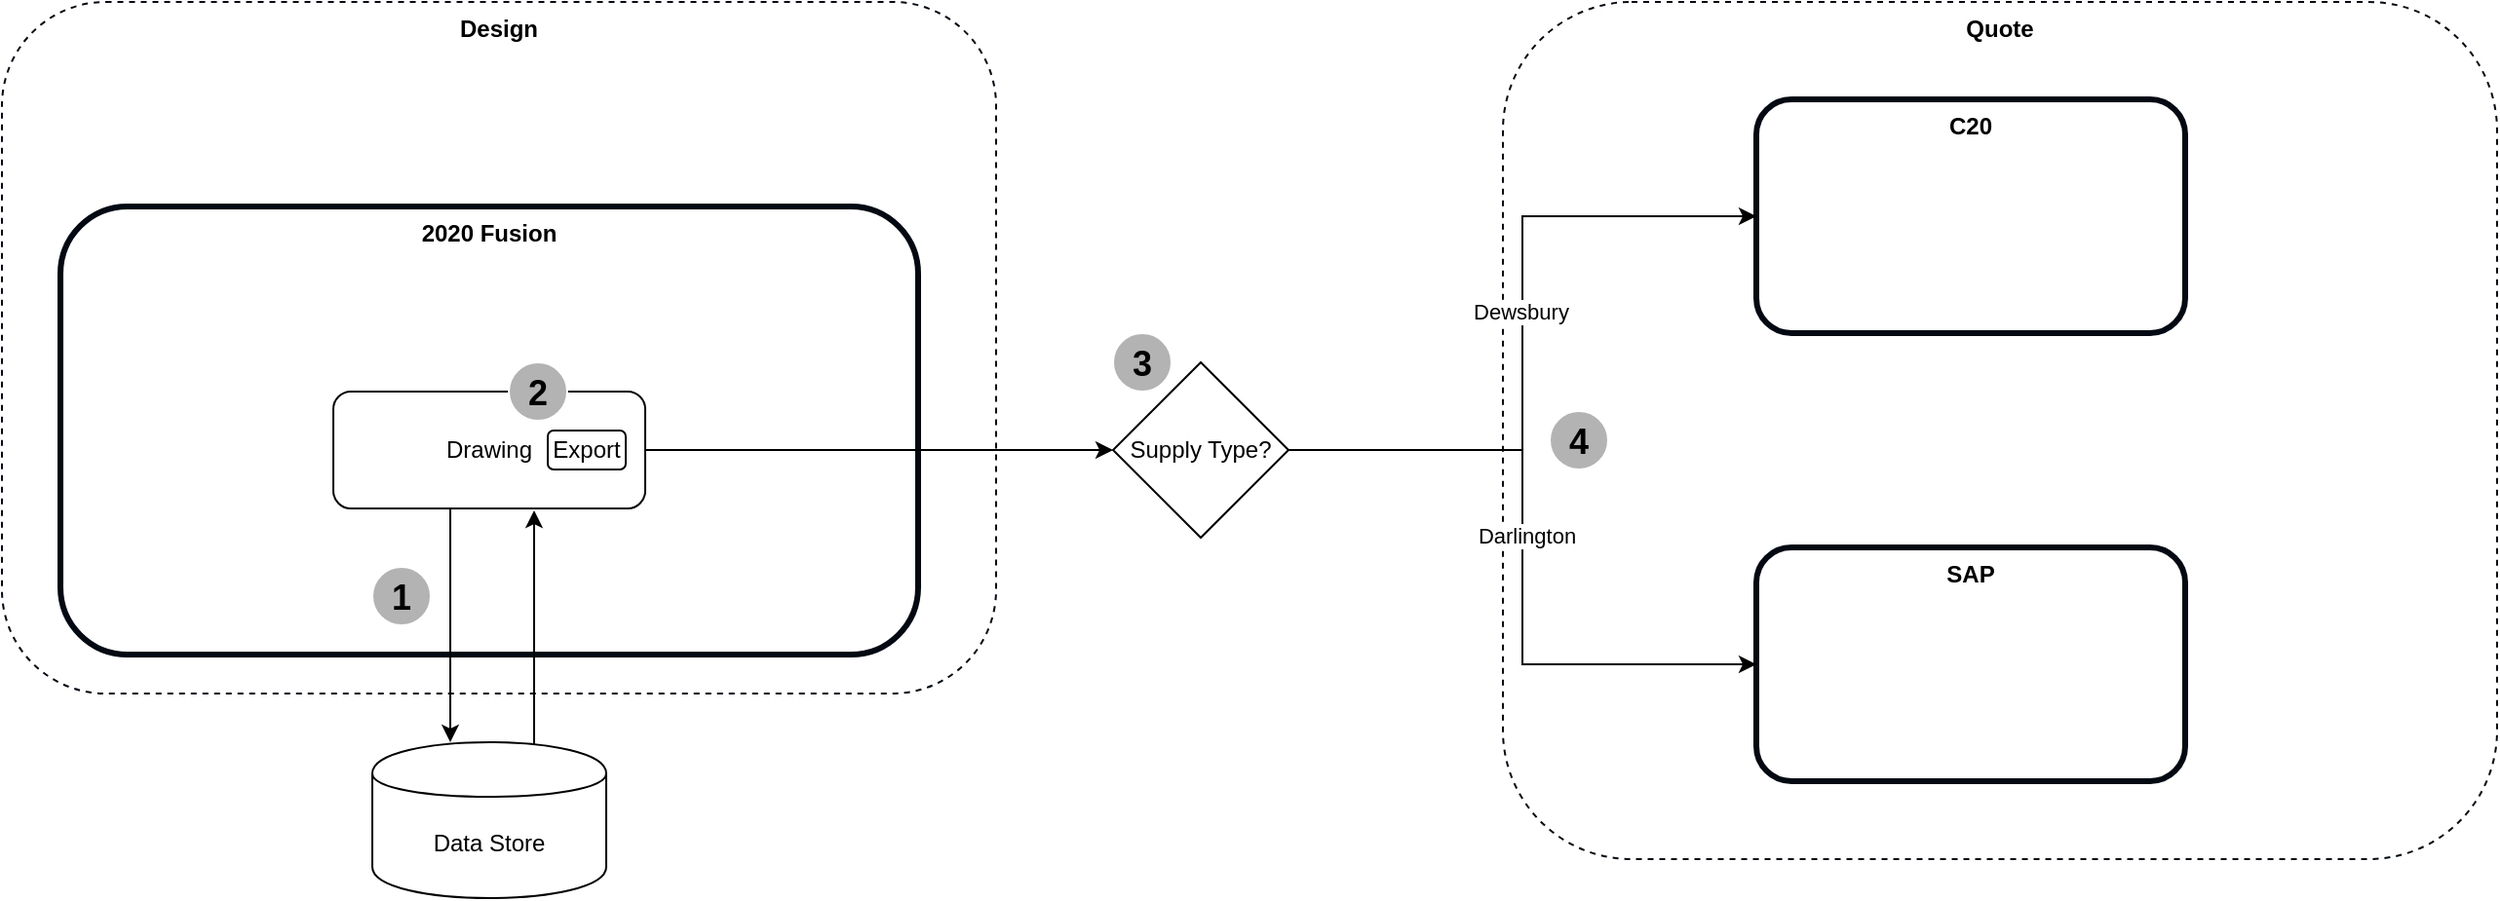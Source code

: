 <mxfile version="13.0.2" type="github" pages="2">
  <diagram id="XcN89VJ8-E59YlMSc6sj" name="Push">
    <mxGraphModel dx="1752" dy="537" grid="1" gridSize="10" guides="1" tooltips="1" connect="1" arrows="1" fold="1" page="1" pageScale="1" pageWidth="827" pageHeight="1169" math="0" shadow="0">
      <root>
        <mxCell id="0" />
        <mxCell id="1" parent="0" />
        <mxCell id="g8y76FjbUr4OuU0xO4hQ-1" value="&lt;b&gt;Design&lt;/b&gt;" style="rounded=1;whiteSpace=wrap;html=1;verticalAlign=top;strokeWidth=1;strokeColor=#020912;dashed=1;" vertex="1" parent="1">
          <mxGeometry x="-380" y="90" width="510" height="355" as="geometry" />
        </mxCell>
        <mxCell id="g8y76FjbUr4OuU0xO4hQ-2" value="&lt;b&gt;2020 Fusion&lt;/b&gt;" style="rounded=1;whiteSpace=wrap;html=1;verticalAlign=top;strokeWidth=3;strokeColor=#020912;" vertex="1" parent="1">
          <mxGeometry x="-350" y="195" width="440" height="230" as="geometry" />
        </mxCell>
        <mxCell id="g8y76FjbUr4OuU0xO4hQ-24" style="edgeStyle=orthogonalEdgeStyle;rounded=0;orthogonalLoop=1;jettySize=auto;html=1;exitX=1;exitY=0.5;exitDx=0;exitDy=0;entryX=0;entryY=0.5;entryDx=0;entryDy=0;" edge="1" parent="1" source="g8y76FjbUr4OuU0xO4hQ-7" target="g8y76FjbUr4OuU0xO4hQ-23">
          <mxGeometry relative="1" as="geometry" />
        </mxCell>
        <mxCell id="g8y76FjbUr4OuU0xO4hQ-7" value="Drawing" style="rounded=1;whiteSpace=wrap;html=1;" vertex="1" parent="1">
          <mxGeometry x="-210" y="290" width="160" height="60" as="geometry" />
        </mxCell>
        <mxCell id="g8y76FjbUr4OuU0xO4hQ-8" value="Export" style="rounded=1;whiteSpace=wrap;html=1;" vertex="1" parent="1">
          <mxGeometry x="-100" y="310" width="40" height="20" as="geometry" />
        </mxCell>
        <mxCell id="g8y76FjbUr4OuU0xO4hQ-9" value="&lt;b&gt;Quote&lt;/b&gt;" style="rounded=1;whiteSpace=wrap;html=1;verticalAlign=top;strokeWidth=1;strokeColor=#020912;dashed=1;" vertex="1" parent="1">
          <mxGeometry x="390" y="90" width="510" height="440" as="geometry" />
        </mxCell>
        <mxCell id="g8y76FjbUr4OuU0xO4hQ-17" value="&lt;b&gt;C20&lt;/b&gt;" style="rounded=1;whiteSpace=wrap;html=1;verticalAlign=top;strokeWidth=3;strokeColor=#020912;" vertex="1" parent="1">
          <mxGeometry x="520" y="140" width="220" height="120" as="geometry" />
        </mxCell>
        <mxCell id="g8y76FjbUr4OuU0xO4hQ-18" value="Data Store" style="shape=cylinder;whiteSpace=wrap;html=1;boundedLbl=1;backgroundOutline=1;" vertex="1" parent="1">
          <mxGeometry x="-190" y="470" width="120" height="80" as="geometry" />
        </mxCell>
        <mxCell id="g8y76FjbUr4OuU0xO4hQ-21" value="&lt;b&gt;SAP&lt;/b&gt;" style="rounded=1;whiteSpace=wrap;html=1;verticalAlign=top;strokeWidth=3;strokeColor=#020912;" vertex="1" parent="1">
          <mxGeometry x="520" y="370" width="220" height="120" as="geometry" />
        </mxCell>
        <mxCell id="g8y76FjbUr4OuU0xO4hQ-25" style="edgeStyle=orthogonalEdgeStyle;rounded=0;orthogonalLoop=1;jettySize=auto;html=1;exitX=1;exitY=0.5;exitDx=0;exitDy=0;entryX=0;entryY=0.5;entryDx=0;entryDy=0;" edge="1" parent="1" source="g8y76FjbUr4OuU0xO4hQ-23" target="g8y76FjbUr4OuU0xO4hQ-17">
          <mxGeometry relative="1" as="geometry" />
        </mxCell>
        <mxCell id="g8y76FjbUr4OuU0xO4hQ-27" value="Dewsbury" style="edgeLabel;html=1;align=center;verticalAlign=middle;resizable=0;points=[];" vertex="1" connectable="0" parent="g8y76FjbUr4OuU0xO4hQ-25">
          <mxGeometry x="0.06" y="1" relative="1" as="geometry">
            <mxPoint as="offset" />
          </mxGeometry>
        </mxCell>
        <mxCell id="g8y76FjbUr4OuU0xO4hQ-26" style="edgeStyle=orthogonalEdgeStyle;rounded=0;orthogonalLoop=1;jettySize=auto;html=1;exitX=1;exitY=0.5;exitDx=0;exitDy=0;entryX=0;entryY=0.5;entryDx=0;entryDy=0;" edge="1" parent="1" source="g8y76FjbUr4OuU0xO4hQ-23" target="g8y76FjbUr4OuU0xO4hQ-21">
          <mxGeometry relative="1" as="geometry" />
        </mxCell>
        <mxCell id="g8y76FjbUr4OuU0xO4hQ-28" value="Darlington" style="edgeLabel;html=1;align=center;verticalAlign=middle;resizable=0;points=[];" vertex="1" connectable="0" parent="g8y76FjbUr4OuU0xO4hQ-26">
          <mxGeometry x="-0.314" y="-44" relative="1" as="geometry">
            <mxPoint x="46" y="44" as="offset" />
          </mxGeometry>
        </mxCell>
        <mxCell id="g8y76FjbUr4OuU0xO4hQ-23" value="Supply Type?" style="rhombus;whiteSpace=wrap;html=1;" vertex="1" parent="1">
          <mxGeometry x="190" y="275" width="90" height="90" as="geometry" />
        </mxCell>
        <mxCell id="-5jz9G9cX4YiFV88LNi8-1" value="&lt;b&gt;&lt;font style=&quot;font-size: 18px&quot;&gt;1&lt;/font&gt;&lt;/b&gt;" style="ellipse;whiteSpace=wrap;html=1;aspect=fixed;strokeColor=#FFFFFF;fillColor=#B3B3B3;fontSize=20;" vertex="1" parent="1">
          <mxGeometry x="-190" y="380" width="30" height="30" as="geometry" />
        </mxCell>
        <mxCell id="-5jz9G9cX4YiFV88LNi8-2" style="edgeStyle=orthogonalEdgeStyle;rounded=0;orthogonalLoop=1;jettySize=auto;html=1;startArrow=classic;startFill=1;endArrow=none;endFill=0;" edge="1" parent="1">
          <mxGeometry relative="1" as="geometry">
            <mxPoint x="-150" y="470" as="sourcePoint" />
            <mxPoint x="-150" y="350" as="targetPoint" />
          </mxGeometry>
        </mxCell>
        <mxCell id="-5jz9G9cX4YiFV88LNi8-3" style="edgeStyle=orthogonalEdgeStyle;rounded=0;orthogonalLoop=1;jettySize=auto;html=1;" edge="1" parent="1">
          <mxGeometry relative="1" as="geometry">
            <mxPoint x="-107" y="471" as="sourcePoint" />
            <mxPoint x="-107" y="351" as="targetPoint" />
          </mxGeometry>
        </mxCell>
        <mxCell id="-5jz9G9cX4YiFV88LNi8-4" value="&lt;b&gt;&lt;font style=&quot;font-size: 18px&quot;&gt;2&lt;/font&gt;&lt;/b&gt;" style="ellipse;whiteSpace=wrap;html=1;aspect=fixed;strokeColor=#FFFFFF;fillColor=#B3B3B3;fontSize=20;" vertex="1" parent="1">
          <mxGeometry x="-120" y="275" width="30" height="30" as="geometry" />
        </mxCell>
        <mxCell id="-5jz9G9cX4YiFV88LNi8-5" value="&lt;b&gt;&lt;font style=&quot;font-size: 18px&quot;&gt;3&lt;/font&gt;&lt;/b&gt;" style="ellipse;whiteSpace=wrap;html=1;aspect=fixed;strokeColor=#FFFFFF;fillColor=#B3B3B3;fontSize=20;" vertex="1" parent="1">
          <mxGeometry x="190" y="260" width="30" height="30" as="geometry" />
        </mxCell>
        <mxCell id="-5jz9G9cX4YiFV88LNi8-6" value="&lt;b&gt;&lt;font style=&quot;font-size: 18px&quot;&gt;4&lt;/font&gt;&lt;/b&gt;" style="ellipse;whiteSpace=wrap;html=1;aspect=fixed;strokeColor=#FFFFFF;fillColor=#B3B3B3;fontSize=20;" vertex="1" parent="1">
          <mxGeometry x="414" y="300" width="30" height="30" as="geometry" />
        </mxCell>
      </root>
    </mxGraphModel>
  </diagram>
  <diagram name="Pull" id="wabOlndau94j7LAGCzaj">
    <mxGraphModel dx="1752" dy="537" grid="1" gridSize="10" guides="1" tooltips="1" connect="1" arrows="1" fold="1" page="1" pageScale="1" pageWidth="827" pageHeight="1169" math="0" shadow="0">
      <root>
        <mxCell id="B7QhQswIt5ThPR8r57iL-0" />
        <mxCell id="B7QhQswIt5ThPR8r57iL-1" parent="B7QhQswIt5ThPR8r57iL-0" />
        <mxCell id="B7QhQswIt5ThPR8r57iL-2" value="&lt;b&gt;Design&lt;/b&gt;" style="rounded=1;whiteSpace=wrap;html=1;verticalAlign=top;strokeWidth=1;strokeColor=#020912;dashed=1;" vertex="1" parent="B7QhQswIt5ThPR8r57iL-1">
          <mxGeometry x="-380" y="90" width="510" height="355" as="geometry" />
        </mxCell>
        <mxCell id="B7QhQswIt5ThPR8r57iL-3" value="&lt;b&gt;2020 Fusion&lt;/b&gt;" style="rounded=1;whiteSpace=wrap;html=1;verticalAlign=top;strokeWidth=3;strokeColor=#020912;" vertex="1" parent="B7QhQswIt5ThPR8r57iL-1">
          <mxGeometry x="-350" y="195" width="440" height="230" as="geometry" />
        </mxCell>
        <mxCell id="B7QhQswIt5ThPR8r57iL-4" style="edgeStyle=orthogonalEdgeStyle;rounded=0;orthogonalLoop=1;jettySize=auto;html=1;exitX=1;exitY=0.5;exitDx=0;exitDy=0;" edge="1" parent="B7QhQswIt5ThPR8r57iL-1" source="B7QhQswIt5ThPR8r57iL-5">
          <mxGeometry relative="1" as="geometry">
            <mxPoint x="180" y="320" as="targetPoint" />
          </mxGeometry>
        </mxCell>
        <mxCell id="B7QhQswIt5ThPR8r57iL-5" value="Drawing" style="rounded=1;whiteSpace=wrap;html=1;" vertex="1" parent="B7QhQswIt5ThPR8r57iL-1">
          <mxGeometry x="-210" y="290" width="160" height="60" as="geometry" />
        </mxCell>
        <mxCell id="B7QhQswIt5ThPR8r57iL-6" value="Export" style="rounded=1;whiteSpace=wrap;html=1;" vertex="1" parent="B7QhQswIt5ThPR8r57iL-1">
          <mxGeometry x="-100" y="310" width="40" height="20" as="geometry" />
        </mxCell>
        <mxCell id="B7QhQswIt5ThPR8r57iL-7" value="&lt;b&gt;Quote&lt;/b&gt;" style="rounded=1;whiteSpace=wrap;html=1;verticalAlign=top;strokeWidth=1;strokeColor=#020912;dashed=1;" vertex="1" parent="B7QhQswIt5ThPR8r57iL-1">
          <mxGeometry x="390" y="90" width="510" height="440" as="geometry" />
        </mxCell>
        <mxCell id="B7QhQswIt5ThPR8r57iL-18" style="edgeStyle=orthogonalEdgeStyle;rounded=0;orthogonalLoop=1;jettySize=auto;html=1;exitX=0;exitY=0.5;exitDx=0;exitDy=0;entryX=1;entryY=0.5;entryDx=0;entryDy=0;startArrow=classic;startFill=1;" edge="1" parent="B7QhQswIt5ThPR8r57iL-1" source="B7QhQswIt5ThPR8r57iL-9" target="B7QhQswIt5ThPR8r57iL-11">
          <mxGeometry relative="1" as="geometry" />
        </mxCell>
        <mxCell id="B7QhQswIt5ThPR8r57iL-9" value="&lt;b&gt;C20&lt;/b&gt;" style="rounded=1;whiteSpace=wrap;html=1;verticalAlign=top;strokeWidth=3;strokeColor=#020912;" vertex="1" parent="B7QhQswIt5ThPR8r57iL-1">
          <mxGeometry x="520" y="140" width="220" height="120" as="geometry" />
        </mxCell>
        <mxCell id="B7QhQswIt5ThPR8r57iL-11" value="Data Store" style="shape=cylinder;whiteSpace=wrap;html=1;boundedLbl=1;backgroundOutline=1;" vertex="1" parent="B7QhQswIt5ThPR8r57iL-1">
          <mxGeometry x="180" y="280" width="120" height="80" as="geometry" />
        </mxCell>
        <mxCell id="B7QhQswIt5ThPR8r57iL-19" style="edgeStyle=orthogonalEdgeStyle;rounded=0;orthogonalLoop=1;jettySize=auto;html=1;exitX=0;exitY=0.5;exitDx=0;exitDy=0;startArrow=classic;startFill=1;" edge="1" parent="B7QhQswIt5ThPR8r57iL-1" source="B7QhQswIt5ThPR8r57iL-12">
          <mxGeometry relative="1" as="geometry">
            <mxPoint x="300" y="320" as="targetPoint" />
            <Array as="points">
              <mxPoint x="410" y="430" />
              <mxPoint x="410" y="320" />
            </Array>
          </mxGeometry>
        </mxCell>
        <mxCell id="B7QhQswIt5ThPR8r57iL-12" value="&lt;b&gt;SAP&lt;/b&gt;" style="rounded=1;whiteSpace=wrap;html=1;verticalAlign=top;strokeWidth=3;strokeColor=#020912;" vertex="1" parent="B7QhQswIt5ThPR8r57iL-1">
          <mxGeometry x="520" y="370" width="220" height="120" as="geometry" />
        </mxCell>
        <mxCell id="B7QhQswIt5ThPR8r57iL-8" value="Import" style="rounded=1;whiteSpace=wrap;html=1;" vertex="1" parent="B7QhQswIt5ThPR8r57iL-1">
          <mxGeometry x="540" y="420" width="40" height="20" as="geometry" />
        </mxCell>
        <mxCell id="B7QhQswIt5ThPR8r57iL-20" value="Import" style="rounded=1;whiteSpace=wrap;html=1;" vertex="1" parent="B7QhQswIt5ThPR8r57iL-1">
          <mxGeometry x="540" y="190" width="40" height="20" as="geometry" />
        </mxCell>
        <mxCell id="PKTJbxyEXXJD0-x05eLH-0" value="&lt;b&gt;&lt;font style=&quot;font-size: 18px&quot;&gt;1&lt;/font&gt;&lt;/b&gt;" style="ellipse;whiteSpace=wrap;html=1;aspect=fixed;strokeColor=#FFFFFF;fillColor=#B3B3B3;fontSize=20;" vertex="1" parent="B7QhQswIt5ThPR8r57iL-1">
          <mxGeometry x="-60" y="270" width="30" height="30" as="geometry" />
        </mxCell>
        <mxCell id="PKTJbxyEXXJD0-x05eLH-1" value="&lt;b&gt;&lt;font style=&quot;font-size: 18px&quot;&gt;2&lt;/font&gt;&lt;/b&gt;" style="ellipse;whiteSpace=wrap;html=1;aspect=fixed;strokeColor=#FFFFFF;fillColor=#B3B3B3;fontSize=20;" vertex="1" parent="B7QhQswIt5ThPR8r57iL-1">
          <mxGeometry x="160" y="260" width="30" height="30" as="geometry" />
        </mxCell>
        <mxCell id="PKTJbxyEXXJD0-x05eLH-2" value="&lt;b&gt;&lt;font style=&quot;font-size: 18px&quot;&gt;3&lt;/font&gt;&lt;/b&gt;" style="ellipse;whiteSpace=wrap;html=1;aspect=fixed;strokeColor=#FFFFFF;fillColor=#B3B3B3;fontSize=20;" vertex="1" parent="B7QhQswIt5ThPR8r57iL-1">
          <mxGeometry x="560" y="150" width="30" height="30" as="geometry" />
        </mxCell>
        <mxCell id="PKTJbxyEXXJD0-x05eLH-3" value="&lt;b&gt;&lt;font style=&quot;font-size: 18px&quot;&gt;4&lt;/font&gt;&lt;/b&gt;" style="ellipse;whiteSpace=wrap;html=1;aspect=fixed;strokeColor=#FFFFFF;fillColor=#B3B3B3;fontSize=20;" vertex="1" parent="B7QhQswIt5ThPR8r57iL-1">
          <mxGeometry x="420" y="280" width="30" height="30" as="geometry" />
        </mxCell>
      </root>
    </mxGraphModel>
  </diagram>
</mxfile>
